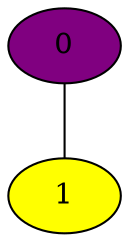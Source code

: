 graph {
	1	 [ fillcolor="#ffff00", pos="306.63,334.92", style=filled];
	0	 [ fillcolor="#800080", pos="259.07,250.03", style=filled];
	0 -- 1;
}
